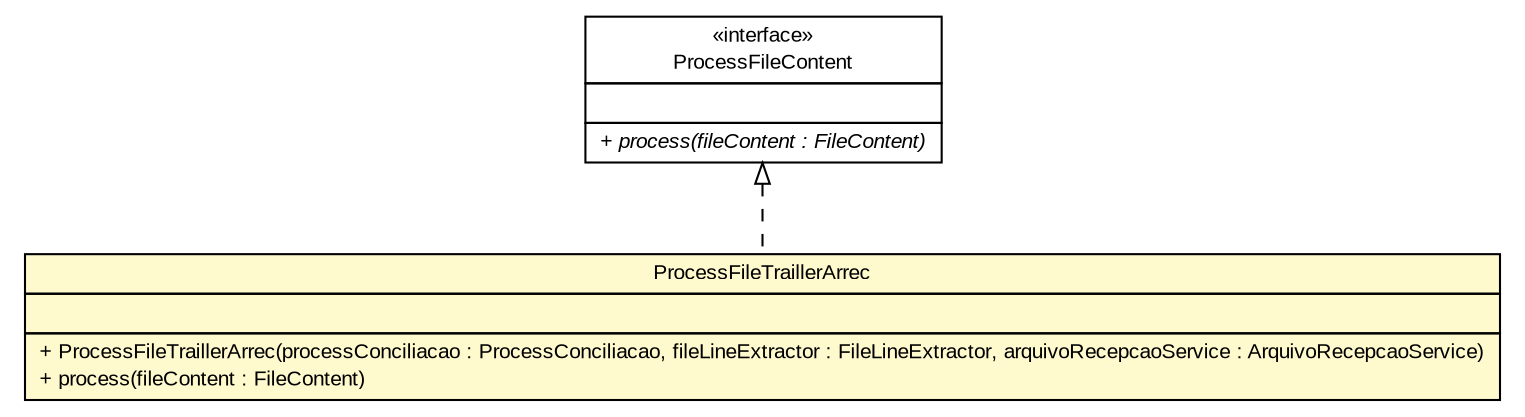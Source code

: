 #!/usr/local/bin/dot
#
# Class diagram 
# Generated by UMLGraph version R5_6 (http://www.umlgraph.org/)
#

digraph G {
	edge [fontname="arial",fontsize=10,labelfontname="arial",labelfontsize=10];
	node [fontname="arial",fontsize=10,shape=plaintext];
	nodesep=0.25;
	ranksep=0.5;
	// br.gov.to.sefaz.arr.processamento.process.content.arrecadacao.ProcessFileTraillerArrec
	c700741 [label=<<table title="br.gov.to.sefaz.arr.processamento.process.content.arrecadacao.ProcessFileTraillerArrec" border="0" cellborder="1" cellspacing="0" cellpadding="2" port="p" bgcolor="lemonChiffon" href="./ProcessFileTraillerArrec.html">
		<tr><td><table border="0" cellspacing="0" cellpadding="1">
<tr><td align="center" balign="center"> ProcessFileTraillerArrec </td></tr>
		</table></td></tr>
		<tr><td><table border="0" cellspacing="0" cellpadding="1">
<tr><td align="left" balign="left">  </td></tr>
		</table></td></tr>
		<tr><td><table border="0" cellspacing="0" cellpadding="1">
<tr><td align="left" balign="left"> + ProcessFileTraillerArrec(processConciliacao : ProcessConciliacao, fileLineExtractor : FileLineExtractor, arquivoRecepcaoService : ArquivoRecepcaoService) </td></tr>
<tr><td align="left" balign="left"> + process(fileContent : FileContent) </td></tr>
		</table></td></tr>
		</table>>, URL="./ProcessFileTraillerArrec.html", fontname="arial", fontcolor="black", fontsize=10.0];
	// br.gov.to.sefaz.arr.processamento.process.content.ProcessFileContent
	c700745 [label=<<table title="br.gov.to.sefaz.arr.processamento.process.content.ProcessFileContent" border="0" cellborder="1" cellspacing="0" cellpadding="2" port="p" href="../ProcessFileContent.html">
		<tr><td><table border="0" cellspacing="0" cellpadding="1">
<tr><td align="center" balign="center"> &#171;interface&#187; </td></tr>
<tr><td align="center" balign="center"> ProcessFileContent </td></tr>
		</table></td></tr>
		<tr><td><table border="0" cellspacing="0" cellpadding="1">
<tr><td align="left" balign="left">  </td></tr>
		</table></td></tr>
		<tr><td><table border="0" cellspacing="0" cellpadding="1">
<tr><td align="left" balign="left"><font face="arial italic" point-size="10.0"> + process(fileContent : FileContent) </font></td></tr>
		</table></td></tr>
		</table>>, URL="../ProcessFileContent.html", fontname="arial", fontcolor="black", fontsize=10.0];
	//br.gov.to.sefaz.arr.processamento.process.content.arrecadacao.ProcessFileTraillerArrec implements br.gov.to.sefaz.arr.processamento.process.content.ProcessFileContent
	c700745:p -> c700741:p [dir=back,arrowtail=empty,style=dashed];
}

